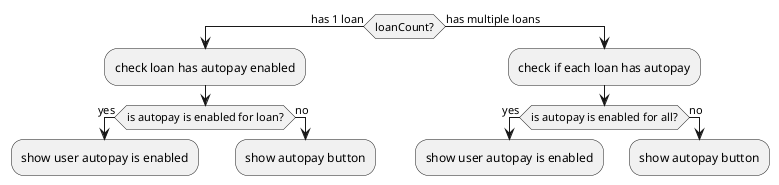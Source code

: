 @startuml
if (loanCount?) equals (has 1 loan) then
  :check loan has autopay enabled;
  if (is autopay is enabled for loan?) then (yes)
    :show user autopay is enabled;
    detach
  else (no)
    :show autopay button;
    detach
    endif
else (has multiple loans)
  :check if each loan has autopay;
  if (is autopay is enabled for all?) then (yes)
    :show user autopay is enabled;
    detach
  else (no)
    :show autopay button;
    detach
    endif
endif
@enduml